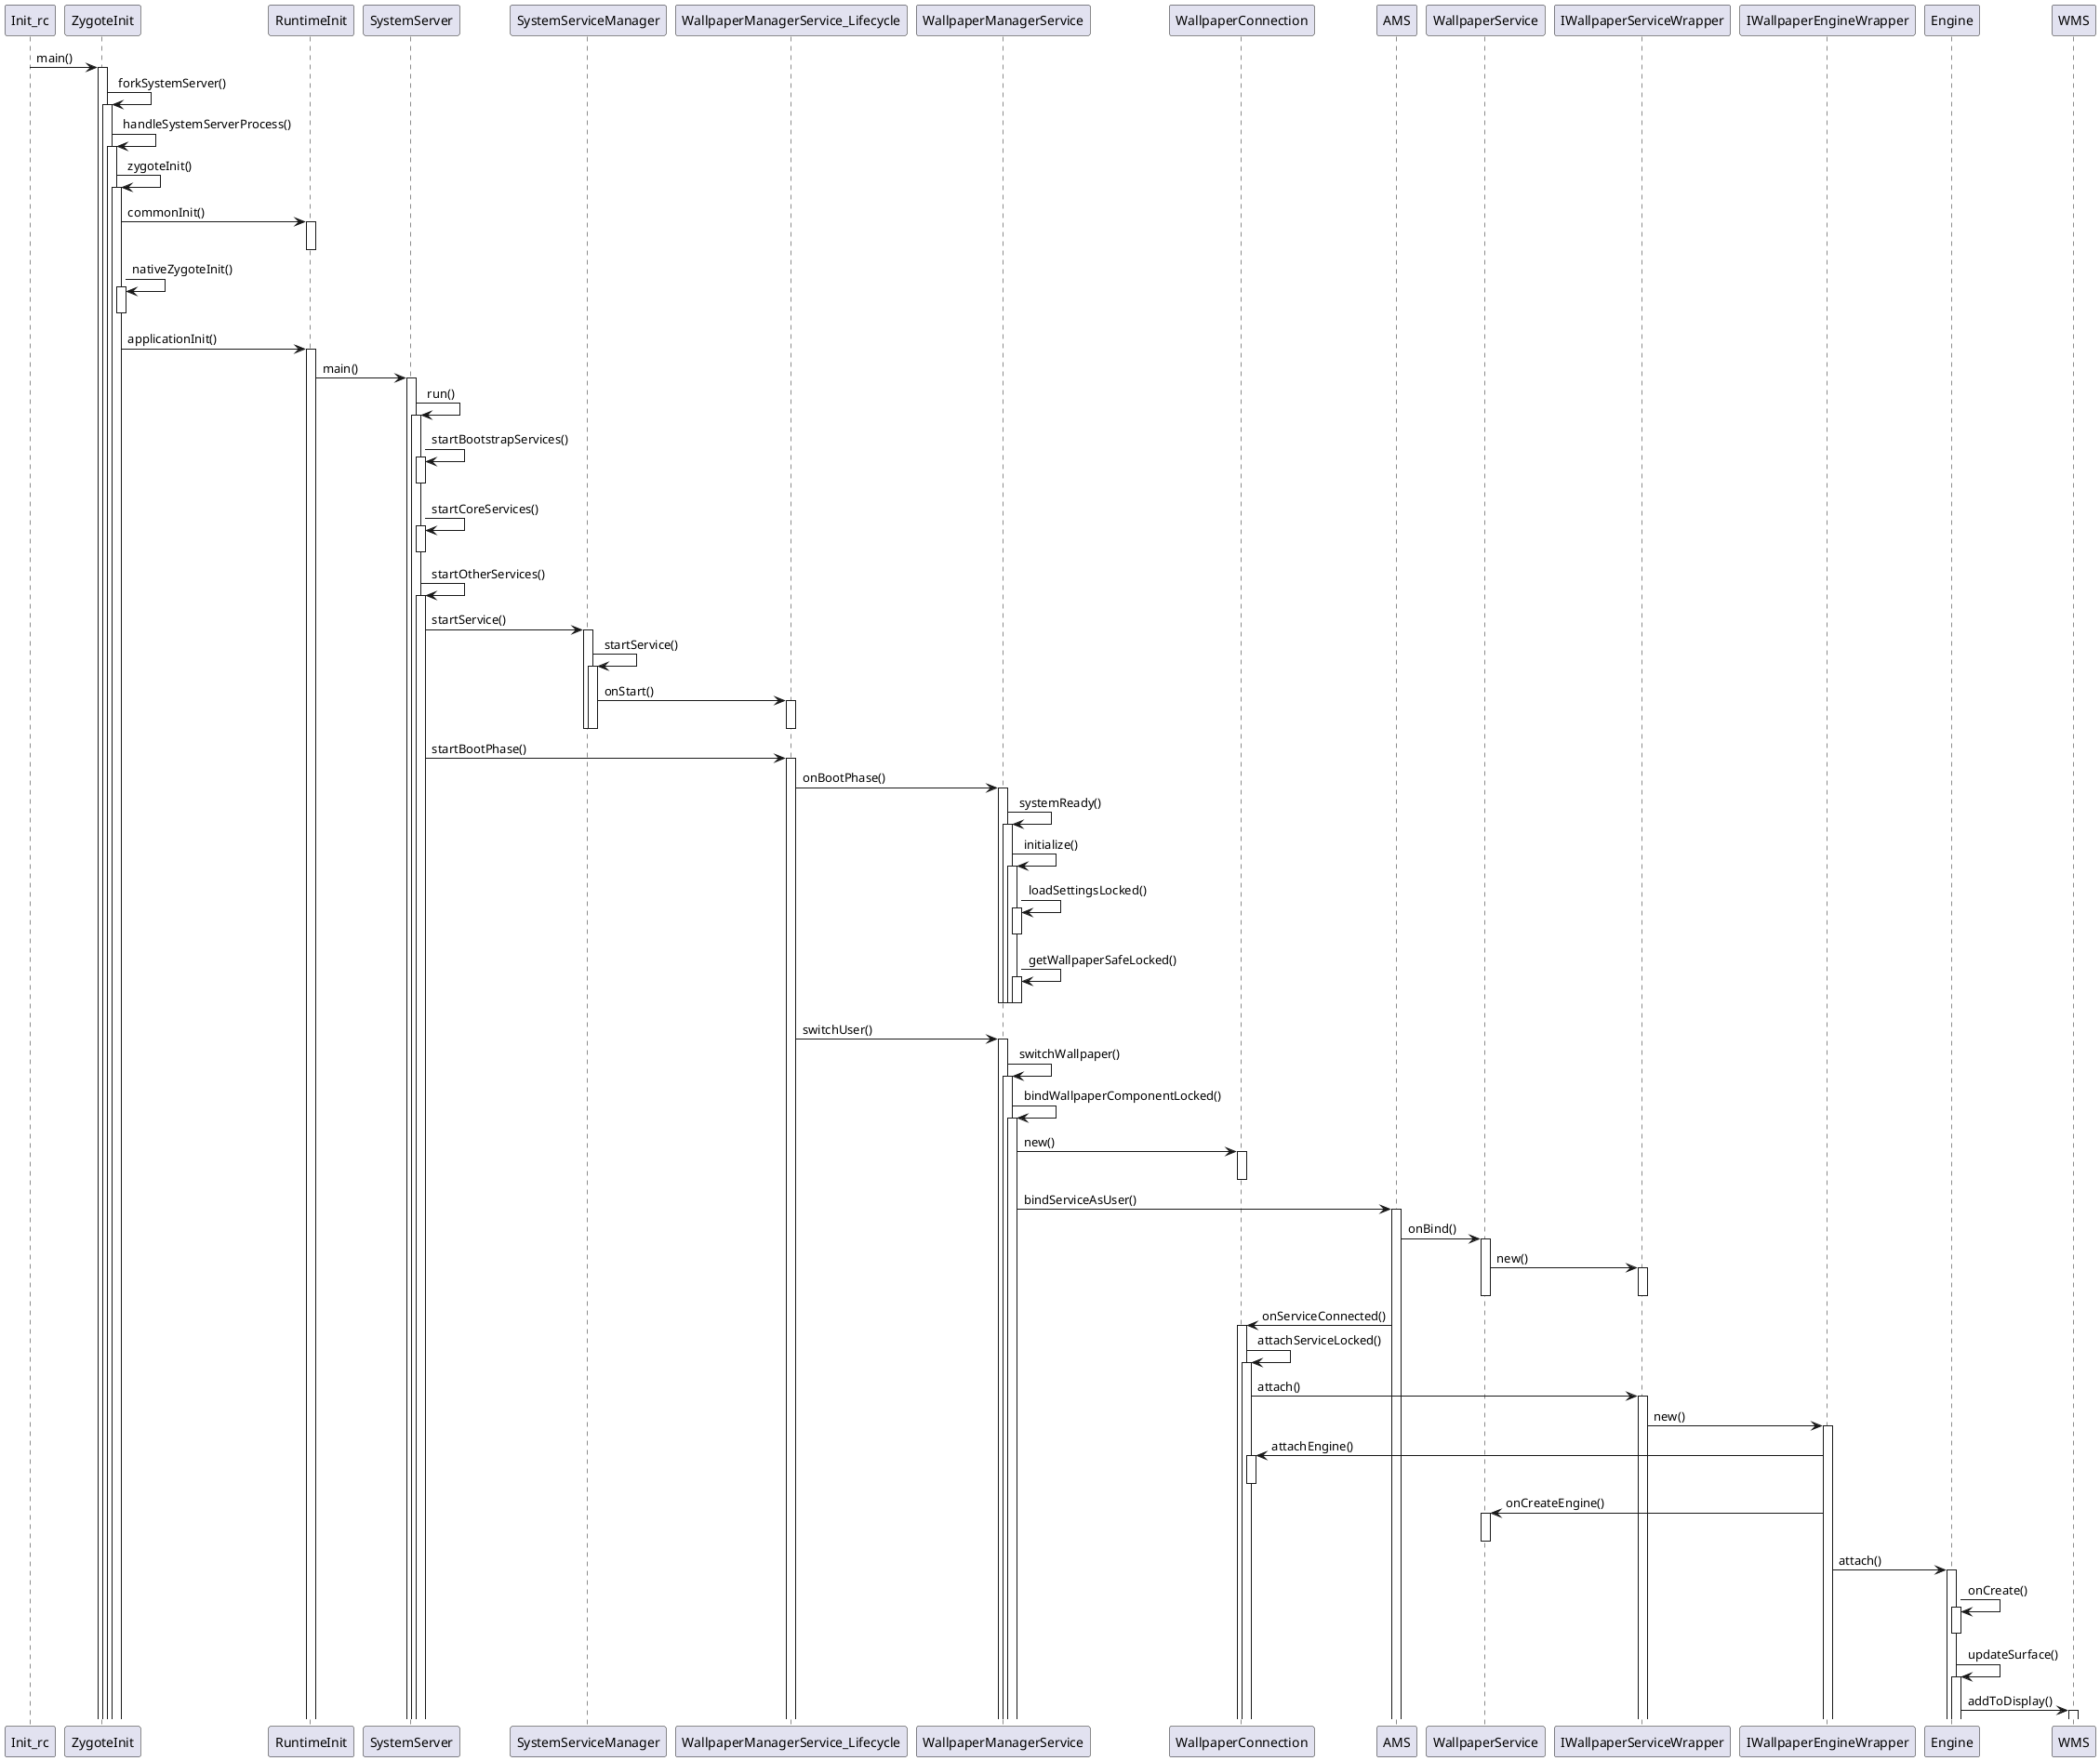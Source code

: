 @startuml
Init_rc -> ZygoteInit: main()
activate ZygoteInit
ZygoteInit -> ZygoteInit: forkSystemServer()
activate ZygoteInit
ZygoteInit -> ZygoteInit: handleSystemServerProcess()
activate ZygoteInit
ZygoteInit -> ZygoteInit: zygoteInit()
activate ZygoteInit
ZygoteInit -> RuntimeInit: commonInit()
activate RuntimeInit
deactivate RuntimeInit
ZygoteInit -> ZygoteInit: nativeZygoteInit()
activate ZygoteInit
deactivate ZygoteInit
ZygoteInit -> RuntimeInit: applicationInit()
activate RuntimeInit
RuntimeInit -> SystemServer: main()
activate SystemServer
SystemServer -> SystemServer: run()
activate SystemServer
SystemServer -> SystemServer: startBootstrapServices()
activate SystemServer
deactivate SystemServer
SystemServer -> SystemServer: startCoreServices()
activate SystemServer
deactivate SystemServer
SystemServer -> SystemServer: startOtherServices()
activate SystemServer
SystemServer -> SystemServiceManager: startService()
activate SystemServiceManager
SystemServiceManager -> SystemServiceManager: startService()
activate SystemServiceManager
SystemServiceManager -> WallpaperManagerService_Lifecycle: onStart()
activate WallpaperManagerService_Lifecycle
deactivate WallpaperManagerService_Lifecycle
deactivate SystemServiceManager
deactivate SystemServiceManager
SystemServer -> WallpaperManagerService_Lifecycle: startBootPhase()
activate WallpaperManagerService_Lifecycle
WallpaperManagerService_Lifecycle -> WallpaperManagerService: onBootPhase()
activate WallpaperManagerService
WallpaperManagerService -> WallpaperManagerService: systemReady()
activate WallpaperManagerService
WallpaperManagerService -> WallpaperManagerService: initialize()
activate WallpaperManagerService
WallpaperManagerService -> WallpaperManagerService: loadSettingsLocked()
activate WallpaperManagerService
deactivate WallpaperManagerService
WallpaperManagerService -> WallpaperManagerService: getWallpaperSafeLocked()
activate WallpaperManagerService
deactivate WallpaperManagerService
deactivate WallpaperManagerService
deactivate WallpaperManagerService
deactivate WallpaperManagerService

WallpaperManagerService_Lifecycle -> WallpaperManagerService: switchUser()
activate WallpaperManagerService
WallpaperManagerService -> WallpaperManagerService: switchWallpaper()
activate WallpaperManagerService
WallpaperManagerService -> WallpaperManagerService: bindWallpaperComponentLocked()
activate WallpaperManagerService
WallpaperManagerService -> WallpaperConnection: new()
activate WallpaperConnection
deactivate WallpaperConnection
WallpaperManagerService -> AMS: bindServiceAsUser()
activate AMS
AMS -> WallpaperService: onBind()
activate WallpaperService
WallpaperService -> IWallpaperServiceWrapper: new()
activate IWallpaperServiceWrapper
deactivate IWallpaperServiceWrapper
deactivate WallpaperService
AMS -> WallpaperConnection: onServiceConnected()
activate WallpaperConnection
WallpaperConnection -> WallpaperConnection:attachServiceLocked()
activate WallpaperConnection
WallpaperConnection -> IWallpaperServiceWrapper:attach()
activate IWallpaperServiceWrapper
IWallpaperServiceWrapper -> IWallpaperEngineWrapper:new()
activate IWallpaperEngineWrapper
IWallpaperEngineWrapper -> WallpaperConnection:attachEngine()
activate WallpaperConnection
deactivate WallpaperConnection
IWallpaperEngineWrapper -> WallpaperService: onCreateEngine()
activate WallpaperService
deactivate WallpaperService
IWallpaperEngineWrapper -> Engine: attach()
activate Engine
Engine -> Engine: onCreate()
activate Engine
deactivate Engine
Engine -> Engine: updateSurface()
activate Engine
Engine -> WMS: addToDisplay()
activate WMS


@enduml